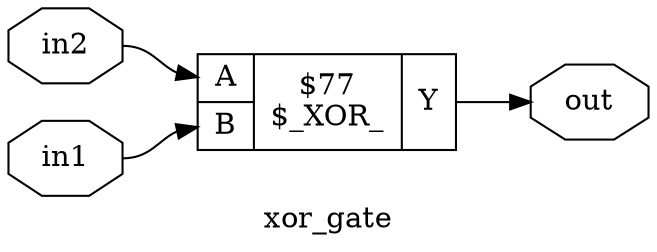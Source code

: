 digraph "xor_gate" {
label="xor_gate";
rankdir="LR";
remincross=true;
n1 [ shape=octagon, label="in1", color="black", fontcolor="black" ];
n2 [ shape=octagon, label="in2", color="black", fontcolor="black" ];
n3 [ shape=octagon, label="out", color="black", fontcolor="black" ];
c7 [ shape=record, label="{{<p4> A|<p5> B}|$77\n$_XOR_|{<p6> Y}}" ];
n1:e -> c7:p5:w [color="black", label=""];
n2:e -> c7:p4:w [color="black", label=""];
c7:p6:e -> n3:w [color="black", label=""];
}

